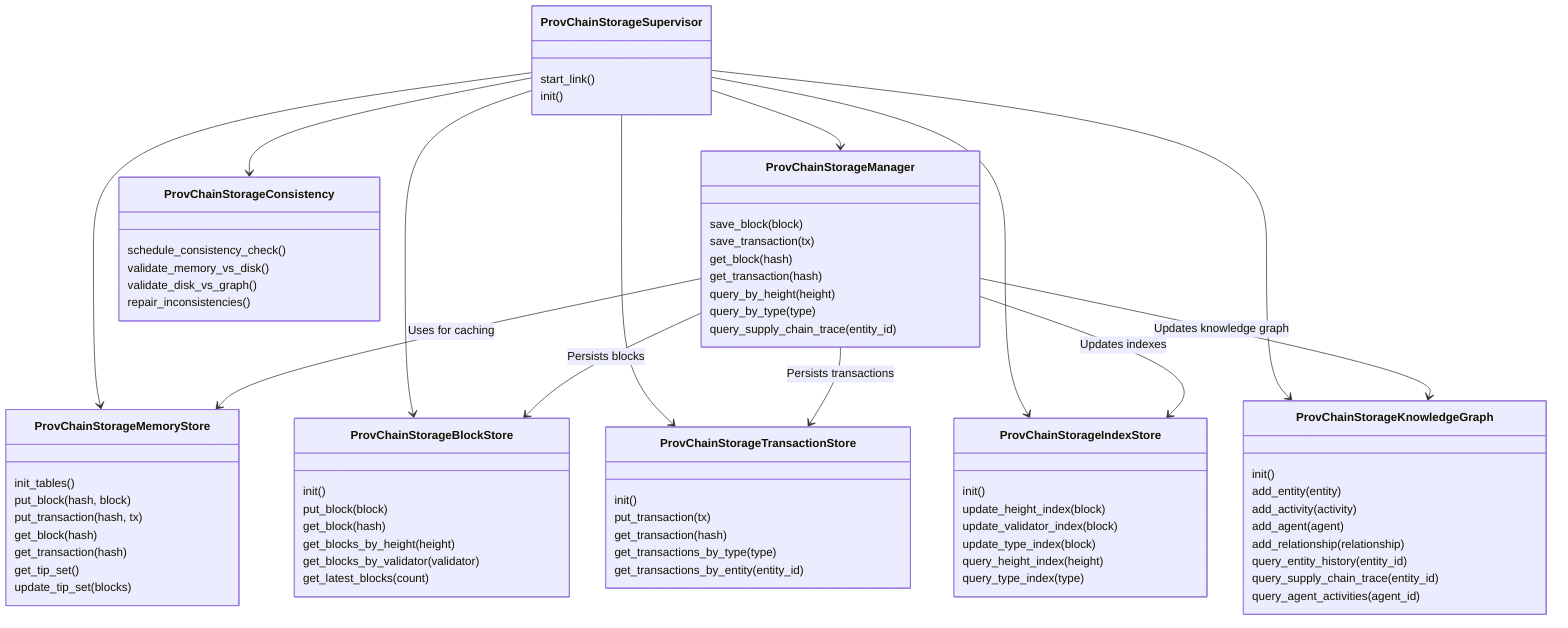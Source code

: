 classDiagram
    class ProvChainStorageSupervisor {
        start_link()
        init()
    }
    
    class ProvChainStorageManager {
        save_block(block)
        save_transaction(tx)
        get_block(hash)
        get_transaction(hash)
        query_by_height(height)
        query_by_type(type)
        query_supply_chain_trace(entity_id)
    }
    
    class ProvChainStorageMemoryStore {
        init_tables()
        put_block(hash, block)
        put_transaction(hash, tx)
        get_block(hash)
        get_transaction(hash)
        get_tip_set()
        update_tip_set(blocks)
    }
    
    class ProvChainStorageBlockStore {
        init()
        put_block(block)
        get_block(hash)
        get_blocks_by_height(height)
        get_blocks_by_validator(validator)
        get_latest_blocks(count)
    }
    
    class ProvChainStorageTransactionStore {
        init()
        put_transaction(tx)
        get_transaction(hash)
        get_transactions_by_type(type)
        get_transactions_by_entity(entity_id)
    }
    
    class ProvChainStorageIndexStore {
        init()
        update_height_index(block)
        update_validator_index(block)
        update_type_index(block)
        query_height_index(height)
        query_type_index(type)
    }
    
    class ProvChainStorageKnowledgeGraph {
        init()
        add_entity(entity)
        add_activity(activity)
        add_agent(agent)
        add_relationship(relationship)
        query_entity_history(entity_id)
        query_supply_chain_trace(entity_id)
        query_agent_activities(agent_id)
    }
    
    class ProvChainStorageConsistency {
        schedule_consistency_check()
        validate_memory_vs_disk()
        validate_disk_vs_graph()
        repair_inconsistencies()
    }
    
    ProvChainStorageSupervisor --> ProvChainStorageManager
    ProvChainStorageSupervisor --> ProvChainStorageMemoryStore
    ProvChainStorageSupervisor --> ProvChainStorageBlockStore
    ProvChainStorageSupervisor --> ProvChainStorageTransactionStore
    ProvChainStorageSupervisor --> ProvChainStorageIndexStore
    ProvChainStorageSupervisor --> ProvChainStorageKnowledgeGraph
    ProvChainStorageSupervisor --> ProvChainStorageConsistency
    
    ProvChainStorageManager --> ProvChainStorageMemoryStore : Uses for caching
    ProvChainStorageManager --> ProvChainStorageBlockStore : Persists blocks
    ProvChainStorageManager --> ProvChainStorageTransactionStore : Persists transactions
    ProvChainStorageManager --> ProvChainStorageIndexStore : Updates indexes
    ProvChainStorageManager --> ProvChainStorageKnowledgeGraph : Updates knowledge graph